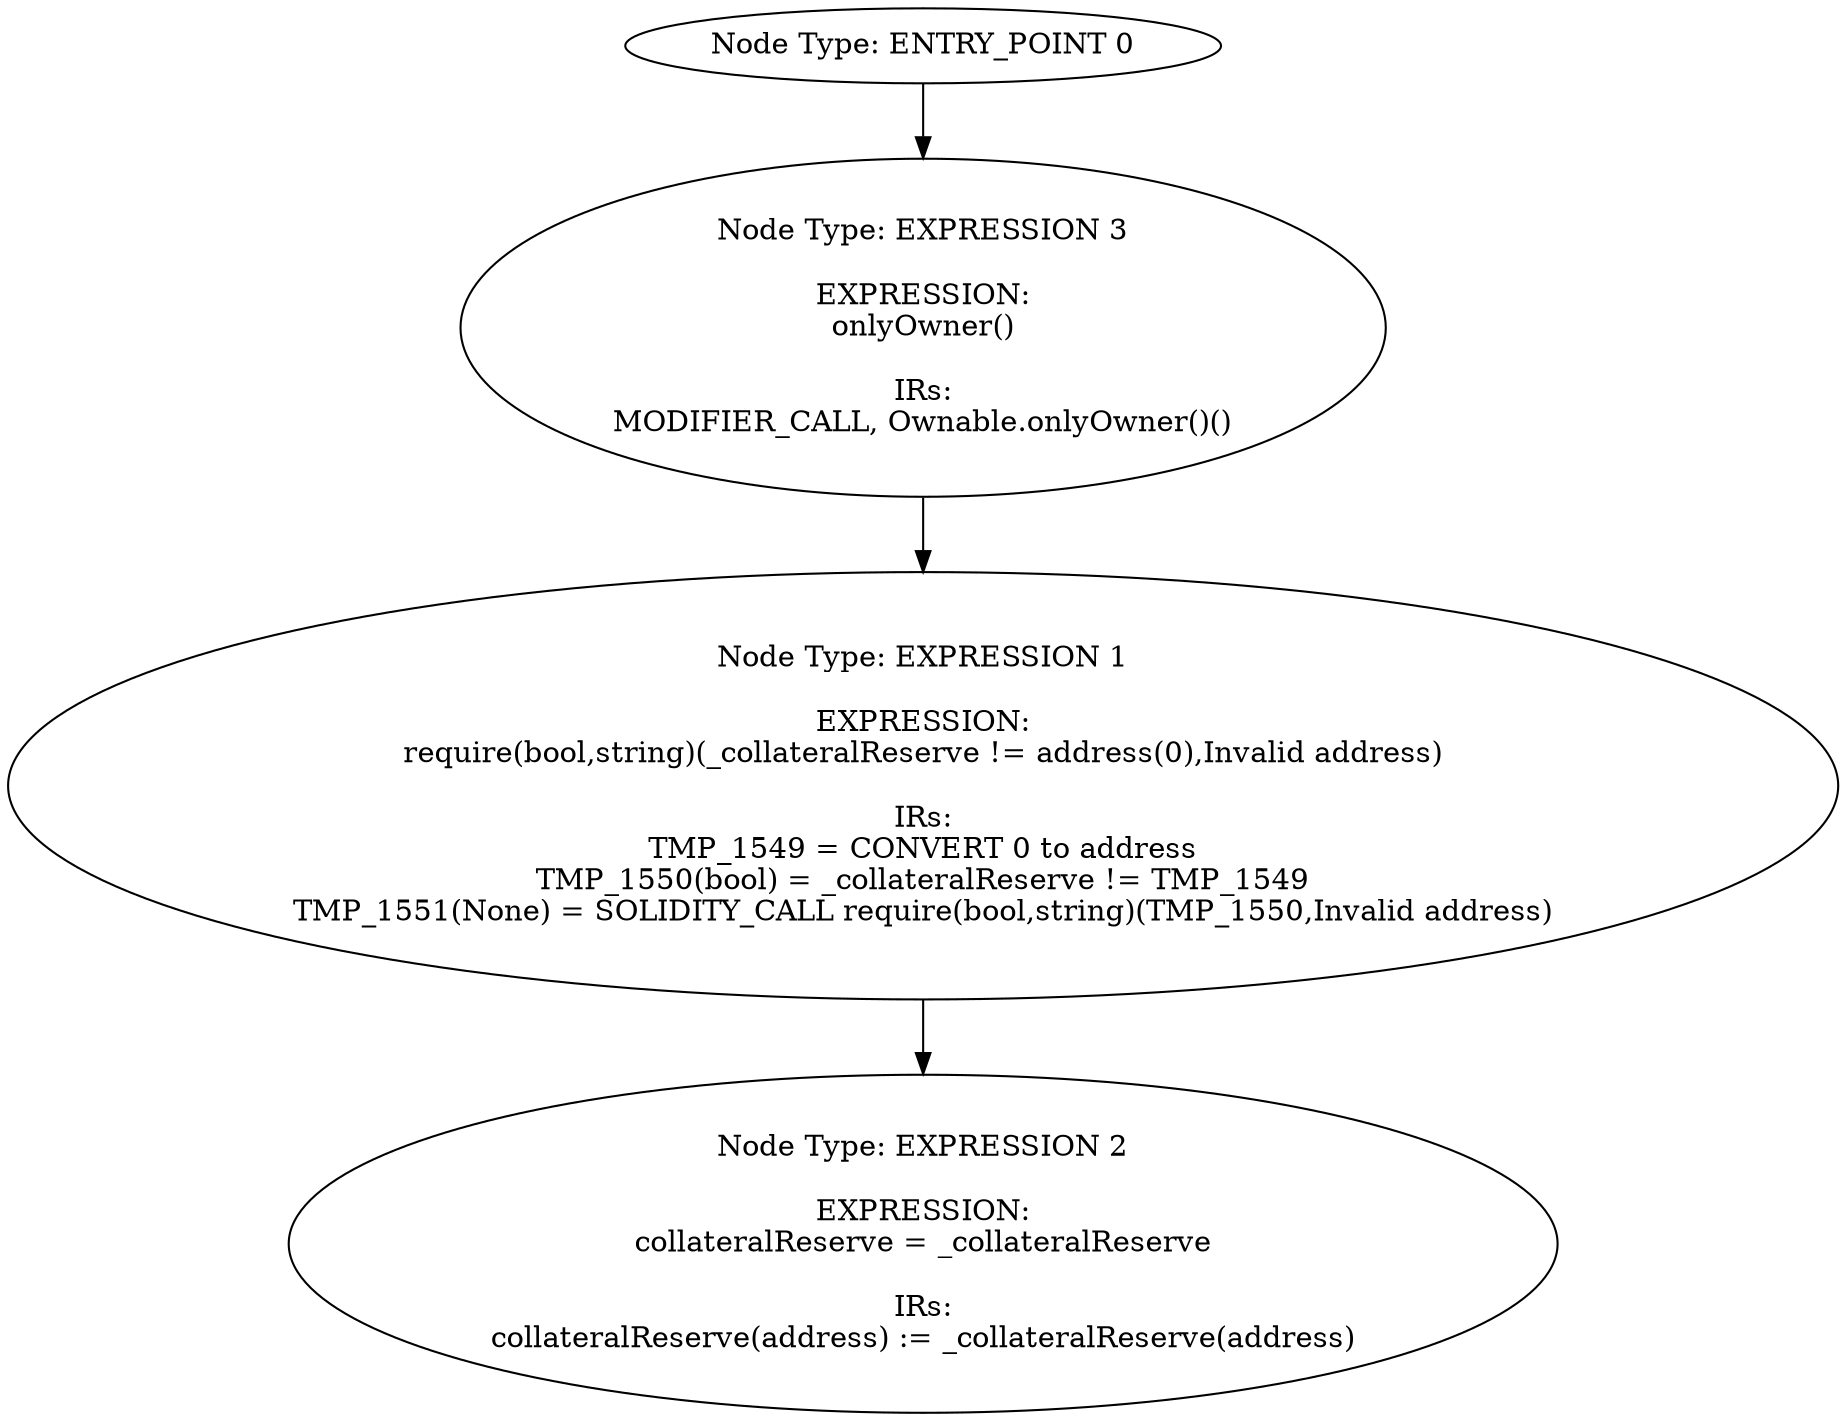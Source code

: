 digraph{
0[label="Node Type: ENTRY_POINT 0
"];
0->3;
1[label="Node Type: EXPRESSION 1

EXPRESSION:
require(bool,string)(_collateralReserve != address(0),Invalid address)

IRs:
TMP_1549 = CONVERT 0 to address
TMP_1550(bool) = _collateralReserve != TMP_1549
TMP_1551(None) = SOLIDITY_CALL require(bool,string)(TMP_1550,Invalid address)"];
1->2;
2[label="Node Type: EXPRESSION 2

EXPRESSION:
collateralReserve = _collateralReserve

IRs:
collateralReserve(address) := _collateralReserve(address)"];
3[label="Node Type: EXPRESSION 3

EXPRESSION:
onlyOwner()

IRs:
MODIFIER_CALL, Ownable.onlyOwner()()"];
3->1;
}
